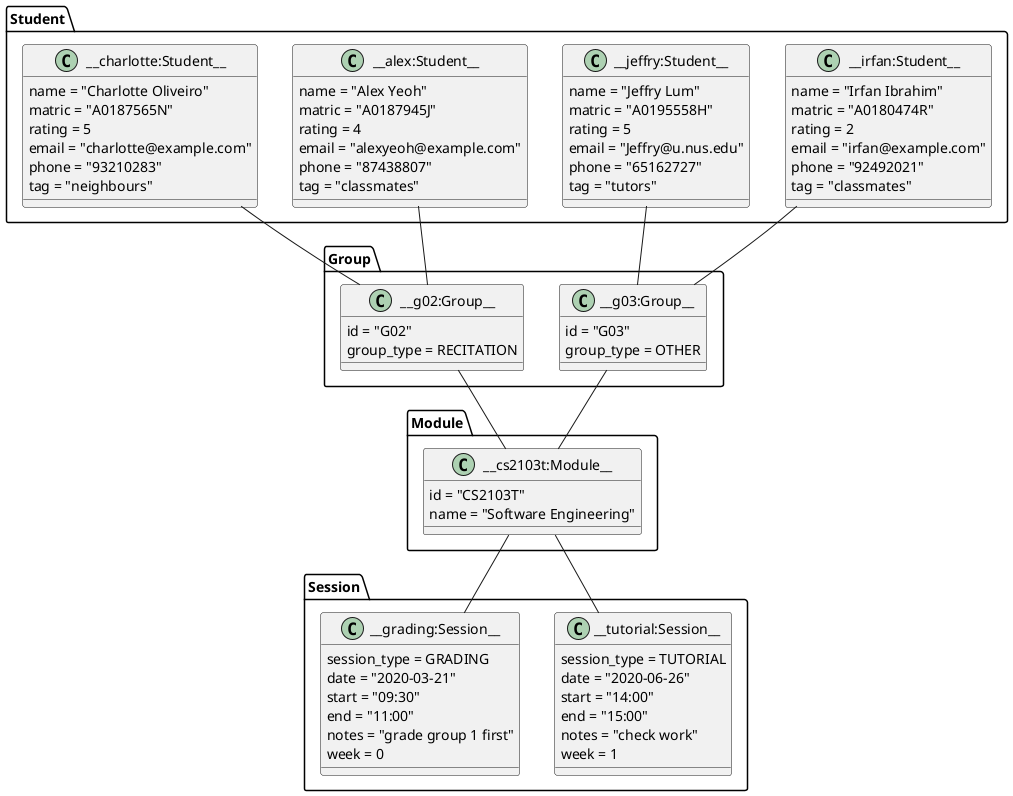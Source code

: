 @startuml

package Student {
    class Student1 as "__irfan:Student__" {
        name = "Irfan Ibrahim"
        matric = "A0180474R"
        rating = 2
        email = "irfan@example.com"
        phone = "92492021"
        tag = "classmates"
    }

    class Student2 as "__jeffry:Student__" {
      name = "Jeffry Lum"
      matric = "A0195558H"
      rating = 5
      email = "Jeffry@u.nus.edu"
      phone = "65162727"
      tag = "tutors"
    }

    class Student3 as "__alex:Student__" {
            name = "Alex Yeoh"
            matric = "A0187945J"
            rating = 4
            email = "alexyeoh@example.com"
            phone = "87438807"
            tag = "classmates"
    }

    class Student4 as "__charlotte:Student__" {
      name = "Charlotte Oliveiro"
      matric = "A0187565N"
      rating = 5
      email = "charlotte@example.com"
      phone = "93210283"
      tag = "neighbours"
    }
}

package Group {
    class Group1 as "__g02:Group__" {
        id = "G02"
        group_type = RECITATION
    }

    class Group2 as "__g03:Group__" {
        id = "G03"
        group_type = OTHER
    }
}

package Module {
    class Module1 as "__cs2103t:Module__" {
        id = "CS2103T"
        name = "Software Engineering"
    }
}

package Session {
    class Session1 as "__tutorial:Session__" {
        session_type = TUTORIAL
        date = "2020-06-26"
        start = "14:00"
        end = "15:00"
        notes = "check work"
        week = 1
    }

    class Session2 as "__grading:Session__" {
        session_type = GRADING
        date = "2020-03-21"
        start = "09:30"
        end = "11:00"
        notes = "grade group 1 first"
        week = 0
    }
}

Group1 -- Module1
Group2 -- Module1

Student1 -- Group2
Student2 -- Group2
Student3 -- Group1
Student4 -- Group1

Session1 -up- Module1
Session2 -up- Module1

@enduml
